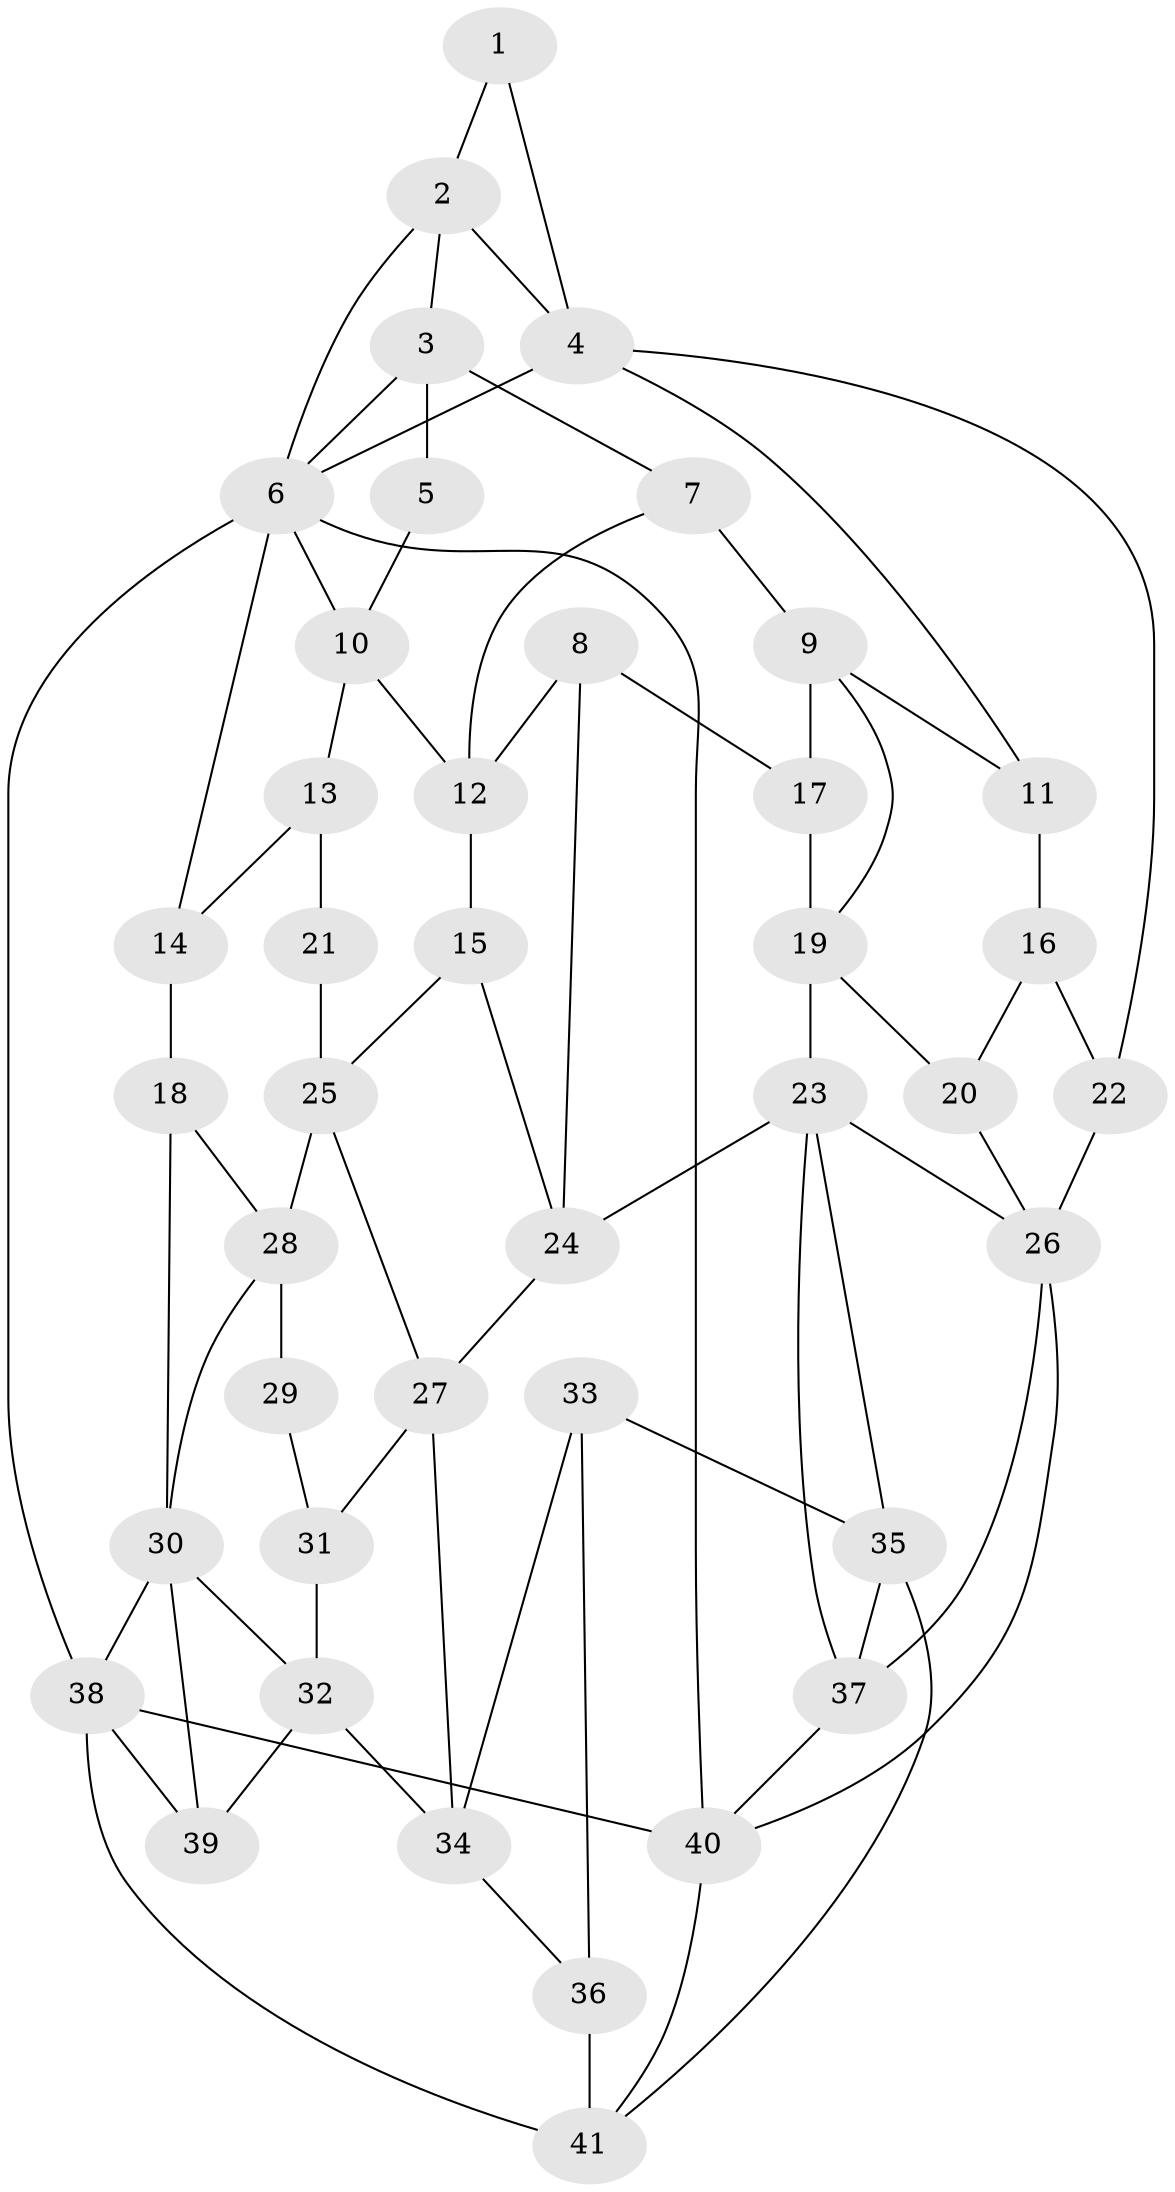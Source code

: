 // original degree distribution, {3: 0.015384615384615385, 4: 0.23076923076923078, 5: 0.5384615384615384, 6: 0.2153846153846154}
// Generated by graph-tools (version 1.1) at 2025/38/03/04/25 23:38:21]
// undirected, 41 vertices, 75 edges
graph export_dot {
  node [color=gray90,style=filled];
  1;
  2;
  3;
  4;
  5;
  6;
  7;
  8;
  9;
  10;
  11;
  12;
  13;
  14;
  15;
  16;
  17;
  18;
  19;
  20;
  21;
  22;
  23;
  24;
  25;
  26;
  27;
  28;
  29;
  30;
  31;
  32;
  33;
  34;
  35;
  36;
  37;
  38;
  39;
  40;
  41;
  1 -- 2 [weight=1.0];
  1 -- 4 [weight=1.0];
  2 -- 3 [weight=1.0];
  2 -- 4 [weight=1.0];
  2 -- 6 [weight=1.0];
  3 -- 5 [weight=2.0];
  3 -- 6 [weight=1.0];
  3 -- 7 [weight=1.0];
  4 -- 6 [weight=1.0];
  4 -- 11 [weight=1.0];
  4 -- 22 [weight=1.0];
  5 -- 10 [weight=2.0];
  6 -- 10 [weight=1.0];
  6 -- 14 [weight=2.0];
  6 -- 38 [weight=1.0];
  6 -- 40 [weight=1.0];
  7 -- 9 [weight=2.0];
  7 -- 12 [weight=1.0];
  8 -- 12 [weight=1.0];
  8 -- 17 [weight=1.0];
  8 -- 24 [weight=1.0];
  9 -- 11 [weight=1.0];
  9 -- 17 [weight=1.0];
  9 -- 19 [weight=1.0];
  10 -- 12 [weight=2.0];
  10 -- 13 [weight=1.0];
  11 -- 16 [weight=2.0];
  12 -- 15 [weight=1.0];
  13 -- 14 [weight=1.0];
  13 -- 21 [weight=2.0];
  14 -- 18 [weight=2.0];
  15 -- 24 [weight=1.0];
  15 -- 25 [weight=1.0];
  16 -- 20 [weight=2.0];
  16 -- 22 [weight=2.0];
  17 -- 19 [weight=2.0];
  18 -- 28 [weight=1.0];
  18 -- 30 [weight=1.0];
  19 -- 20 [weight=1.0];
  19 -- 23 [weight=1.0];
  20 -- 26 [weight=1.0];
  21 -- 25 [weight=2.0];
  22 -- 26 [weight=2.0];
  23 -- 24 [weight=1.0];
  23 -- 26 [weight=1.0];
  23 -- 35 [weight=1.0];
  23 -- 37 [weight=1.0];
  24 -- 27 [weight=1.0];
  25 -- 27 [weight=1.0];
  25 -- 28 [weight=1.0];
  26 -- 37 [weight=1.0];
  26 -- 40 [weight=1.0];
  27 -- 31 [weight=1.0];
  27 -- 34 [weight=1.0];
  28 -- 29 [weight=2.0];
  28 -- 30 [weight=1.0];
  29 -- 31 [weight=2.0];
  30 -- 32 [weight=1.0];
  30 -- 38 [weight=1.0];
  30 -- 39 [weight=1.0];
  31 -- 32 [weight=2.0];
  32 -- 34 [weight=2.0];
  32 -- 39 [weight=1.0];
  33 -- 34 [weight=2.0];
  33 -- 35 [weight=1.0];
  33 -- 36 [weight=1.0];
  34 -- 36 [weight=1.0];
  35 -- 37 [weight=1.0];
  35 -- 41 [weight=1.0];
  36 -- 41 [weight=2.0];
  37 -- 40 [weight=1.0];
  38 -- 39 [weight=2.0];
  38 -- 40 [weight=1.0];
  38 -- 41 [weight=1.0];
  40 -- 41 [weight=1.0];
}

